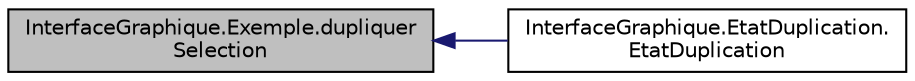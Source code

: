 digraph "InterfaceGraphique.Exemple.dupliquerSelection"
{
  edge [fontname="Helvetica",fontsize="10",labelfontname="Helvetica",labelfontsize="10"];
  node [fontname="Helvetica",fontsize="10",shape=record];
  rankdir="LR";
  Node1 [label="InterfaceGraphique.Exemple.dupliquer\lSelection",height=0.2,width=0.4,color="black", fillcolor="grey75", style="filled", fontcolor="black"];
  Node1 -> Node2 [dir="back",color="midnightblue",fontsize="10",style="solid",fontname="Helvetica"];
  Node2 [label="InterfaceGraphique.EtatDuplication.\lEtatDuplication",height=0.2,width=0.4,color="black", fillcolor="white", style="filled",URL="$db/d73/class_interface_graphique_1_1_etat_duplication.html#a6ea876a6779246663501fdf13405115a",tooltip="Constructeur par paramètre de l&#39;état. "];
}
